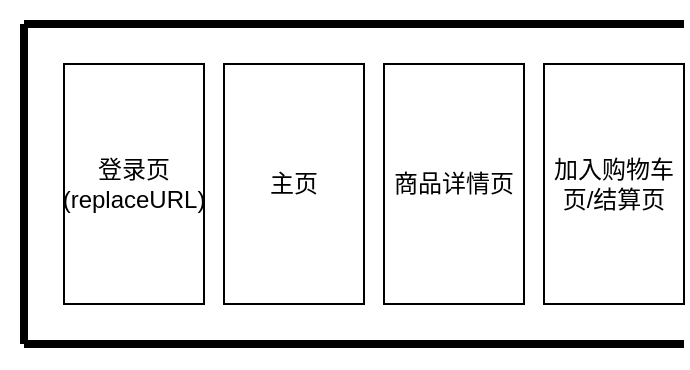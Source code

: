 <mxfile version="21.5.1" type="device">
  <diagram name="第 1 页" id="u_aByEt7D8UuE2G7L2YK">
    <mxGraphModel dx="1461" dy="823" grid="1" gridSize="10" guides="1" tooltips="1" connect="1" arrows="1" fold="1" page="1" pageScale="1" pageWidth="827" pageHeight="1169" math="0" shadow="0">
      <root>
        <mxCell id="0" />
        <mxCell id="1" parent="0" />
        <mxCell id="qPwFTRK3RNc3fCcEPeHC-1" value="" style="line;strokeWidth=4;html=1;perimeter=backbonePerimeter;points=[];outlineConnect=0;" vertex="1" parent="1">
          <mxGeometry x="360" y="390" width="330" height="20" as="geometry" />
        </mxCell>
        <mxCell id="qPwFTRK3RNc3fCcEPeHC-3" value="" style="line;strokeWidth=4;direction=south;html=1;perimeter=backbonePerimeter;points=[];outlineConnect=0;" vertex="1" parent="1">
          <mxGeometry x="350" y="400" width="20" height="160" as="geometry" />
        </mxCell>
        <mxCell id="qPwFTRK3RNc3fCcEPeHC-4" value="" style="line;strokeWidth=4;html=1;perimeter=backbonePerimeter;points=[];outlineConnect=0;" vertex="1" parent="1">
          <mxGeometry x="360" y="550" width="330" height="20" as="geometry" />
        </mxCell>
        <mxCell id="qPwFTRK3RNc3fCcEPeHC-5" value="登录页&lt;br&gt;(replaceURL)" style="rounded=0;whiteSpace=wrap;html=1;" vertex="1" parent="1">
          <mxGeometry x="380" y="420" width="70" height="120" as="geometry" />
        </mxCell>
        <mxCell id="qPwFTRK3RNc3fCcEPeHC-6" value="主页" style="rounded=0;whiteSpace=wrap;html=1;" vertex="1" parent="1">
          <mxGeometry x="460" y="420" width="70" height="120" as="geometry" />
        </mxCell>
        <mxCell id="qPwFTRK3RNc3fCcEPeHC-7" value="商品详情页" style="rounded=0;whiteSpace=wrap;html=1;" vertex="1" parent="1">
          <mxGeometry x="540" y="420" width="70" height="120" as="geometry" />
        </mxCell>
        <mxCell id="qPwFTRK3RNc3fCcEPeHC-8" value="加入购物车页/结算页" style="rounded=0;whiteSpace=wrap;html=1;" vertex="1" parent="1">
          <mxGeometry x="620" y="420" width="70" height="120" as="geometry" />
        </mxCell>
      </root>
    </mxGraphModel>
  </diagram>
</mxfile>
